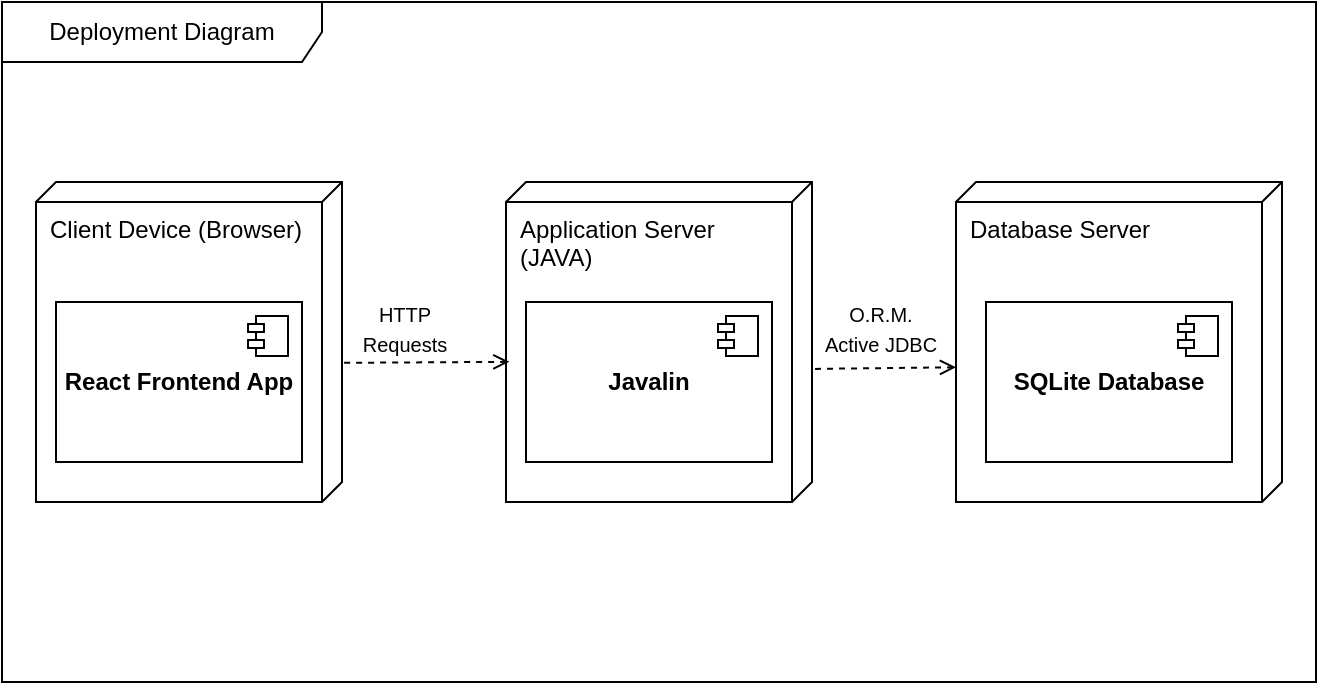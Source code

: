 <mxfile version="26.2.12">
  <diagram name="Page-1" id="Ti9u1Fzc_sbEWZVWVZI5">
    <mxGraphModel dx="1283" dy="514" grid="1" gridSize="10" guides="1" tooltips="1" connect="1" arrows="1" fold="1" page="1" pageScale="1" pageWidth="850" pageHeight="1100" math="0" shadow="0">
      <root>
        <mxCell id="0" />
        <mxCell id="1" parent="0" />
        <mxCell id="Fgeh2xhg69Tn__w8uzPN-9" value="Deployment Diagram" style="shape=umlFrame;whiteSpace=wrap;html=1;pointerEvents=0;recursiveResize=0;container=1;collapsible=0;width=160;" parent="1" vertex="1">
          <mxGeometry x="113" y="90" width="657" height="340" as="geometry" />
        </mxCell>
        <mxCell id="Fgeh2xhg69Tn__w8uzPN-20" value="" style="group" parent="Fgeh2xhg69Tn__w8uzPN-9" vertex="1" connectable="0">
          <mxGeometry x="37" y="90" width="153" height="160" as="geometry" />
        </mxCell>
        <mxCell id="Fgeh2xhg69Tn__w8uzPN-31" value="" style="group" parent="Fgeh2xhg69Tn__w8uzPN-20" vertex="1" connectable="0">
          <mxGeometry x="-20" width="153" height="160" as="geometry" />
        </mxCell>
        <mxCell id="Fgeh2xhg69Tn__w8uzPN-12" value="Client Device (Browser)" style="verticalAlign=top;align=left;shape=cube;size=10;direction=south;fontStyle=0;html=1;boundedLbl=1;spacingLeft=5;whiteSpace=wrap;" parent="Fgeh2xhg69Tn__w8uzPN-31" vertex="1">
          <mxGeometry width="153" height="160" as="geometry" />
        </mxCell>
        <mxCell id="Fgeh2xhg69Tn__w8uzPN-16" value="&lt;b&gt;React Frontend App&lt;/b&gt;" style="html=1;dropTarget=0;whiteSpace=wrap;" parent="Fgeh2xhg69Tn__w8uzPN-31" vertex="1">
          <mxGeometry x="10" y="60" width="123" height="80" as="geometry" />
        </mxCell>
        <mxCell id="Fgeh2xhg69Tn__w8uzPN-17" value="" style="shape=module;jettyWidth=8;jettyHeight=4;" parent="Fgeh2xhg69Tn__w8uzPN-16" vertex="1">
          <mxGeometry x="1" width="20" height="20" relative="1" as="geometry">
            <mxPoint x="-27" y="7" as="offset" />
          </mxGeometry>
        </mxCell>
        <mxCell id="Fgeh2xhg69Tn__w8uzPN-26" value="" style="group" parent="Fgeh2xhg69Tn__w8uzPN-9" vertex="1" connectable="0">
          <mxGeometry x="252" y="90" width="153" height="160" as="geometry" />
        </mxCell>
        <mxCell id="Fgeh2xhg69Tn__w8uzPN-34" value="" style="group" parent="Fgeh2xhg69Tn__w8uzPN-26" vertex="1" connectable="0">
          <mxGeometry width="153" height="160" as="geometry" />
        </mxCell>
        <mxCell id="Fgeh2xhg69Tn__w8uzPN-10" value="Application Server (JAVA)" style="verticalAlign=top;align=left;shape=cube;size=10;direction=south;fontStyle=0;html=1;boundedLbl=1;spacingLeft=5;whiteSpace=wrap;" parent="Fgeh2xhg69Tn__w8uzPN-34" vertex="1">
          <mxGeometry width="153" height="160" as="geometry" />
        </mxCell>
        <mxCell id="Fgeh2xhg69Tn__w8uzPN-24" value="&lt;b&gt;Javalin&lt;/b&gt;" style="html=1;dropTarget=0;whiteSpace=wrap;" parent="Fgeh2xhg69Tn__w8uzPN-34" vertex="1">
          <mxGeometry x="10" y="60" width="123" height="80" as="geometry" />
        </mxCell>
        <mxCell id="Fgeh2xhg69Tn__w8uzPN-25" value="" style="shape=module;jettyWidth=8;jettyHeight=4;" parent="Fgeh2xhg69Tn__w8uzPN-24" vertex="1">
          <mxGeometry x="1" width="20" height="20" relative="1" as="geometry">
            <mxPoint x="-27" y="7" as="offset" />
          </mxGeometry>
        </mxCell>
        <mxCell id="Fgeh2xhg69Tn__w8uzPN-27" value="" style="group" parent="Fgeh2xhg69Tn__w8uzPN-9" vertex="1" connectable="0">
          <mxGeometry x="477" y="90" width="163" height="160" as="geometry" />
        </mxCell>
        <mxCell id="Fgeh2xhg69Tn__w8uzPN-14" value="Database Server" style="verticalAlign=top;align=left;shape=cube;size=10;direction=south;fontStyle=0;html=1;boundedLbl=1;spacingLeft=5;whiteSpace=wrap;" parent="Fgeh2xhg69Tn__w8uzPN-27" vertex="1">
          <mxGeometry width="163" height="160" as="geometry" />
        </mxCell>
        <mxCell id="Fgeh2xhg69Tn__w8uzPN-21" value="&lt;b&gt;SQLite Database&lt;/b&gt;" style="html=1;dropTarget=0;whiteSpace=wrap;" parent="Fgeh2xhg69Tn__w8uzPN-27" vertex="1">
          <mxGeometry x="15" y="60" width="123" height="80" as="geometry" />
        </mxCell>
        <mxCell id="Fgeh2xhg69Tn__w8uzPN-22" value="" style="shape=module;jettyWidth=8;jettyHeight=4;" parent="Fgeh2xhg69Tn__w8uzPN-21" vertex="1">
          <mxGeometry x="1" width="20" height="20" relative="1" as="geometry">
            <mxPoint x="-27" y="7" as="offset" />
          </mxGeometry>
        </mxCell>
        <mxCell id="Fgeh2xhg69Tn__w8uzPN-29" value="" style="html=1;verticalAlign=bottom;labelBackgroundColor=none;endArrow=open;endFill=0;dashed=1;rounded=0;entryX=0.562;entryY=0.989;entryDx=0;entryDy=0;entryPerimeter=0;exitX=0.565;exitY=-0.007;exitDx=0;exitDy=0;exitPerimeter=0;" parent="Fgeh2xhg69Tn__w8uzPN-9" source="Fgeh2xhg69Tn__w8uzPN-12" target="Fgeh2xhg69Tn__w8uzPN-10" edge="1">
          <mxGeometry width="160" relative="1" as="geometry">
            <mxPoint x="207" y="180" as="sourcePoint" />
            <mxPoint x="347" y="180" as="targetPoint" />
          </mxGeometry>
        </mxCell>
        <mxCell id="Fgeh2xhg69Tn__w8uzPN-30" value="&lt;font style=&quot;font-size: 10px;&quot;&gt;HTTP&lt;/font&gt;&lt;div&gt;&lt;font style=&quot;font-size: 10px;&quot;&gt;Requests&lt;/font&gt;&lt;/div&gt;" style="text;html=1;align=center;verticalAlign=middle;resizable=0;points=[];autosize=1;strokeColor=none;fillColor=none;" parent="Fgeh2xhg69Tn__w8uzPN-9" vertex="1">
          <mxGeometry x="166" y="143" width="70" height="40" as="geometry" />
        </mxCell>
        <mxCell id="Fgeh2xhg69Tn__w8uzPN-32" value="" style="html=1;verticalAlign=bottom;labelBackgroundColor=none;endArrow=open;endFill=0;dashed=1;rounded=0;exitX=0.584;exitY=-0.01;exitDx=0;exitDy=0;exitPerimeter=0;entryX=0.579;entryY=1;entryDx=0;entryDy=0;entryPerimeter=0;" parent="Fgeh2xhg69Tn__w8uzPN-9" source="Fgeh2xhg69Tn__w8uzPN-10" target="Fgeh2xhg69Tn__w8uzPN-14" edge="1">
          <mxGeometry width="160" relative="1" as="geometry">
            <mxPoint x="387" y="190" as="sourcePoint" />
            <mxPoint x="547" y="190" as="targetPoint" />
          </mxGeometry>
        </mxCell>
        <mxCell id="Fgeh2xhg69Tn__w8uzPN-33" value="&lt;div&gt;&lt;font style=&quot;font-size: 10px;&quot;&gt;O.R.M.&lt;/font&gt;&lt;/div&gt;&lt;font style=&quot;font-size: 10px;&quot;&gt;Active JDBC&lt;/font&gt;" style="text;html=1;align=center;verticalAlign=middle;resizable=0;points=[];autosize=1;strokeColor=none;fillColor=none;" parent="1" vertex="1">
          <mxGeometry x="512" y="233" width="80" height="40" as="geometry" />
        </mxCell>
      </root>
    </mxGraphModel>
  </diagram>
</mxfile>
